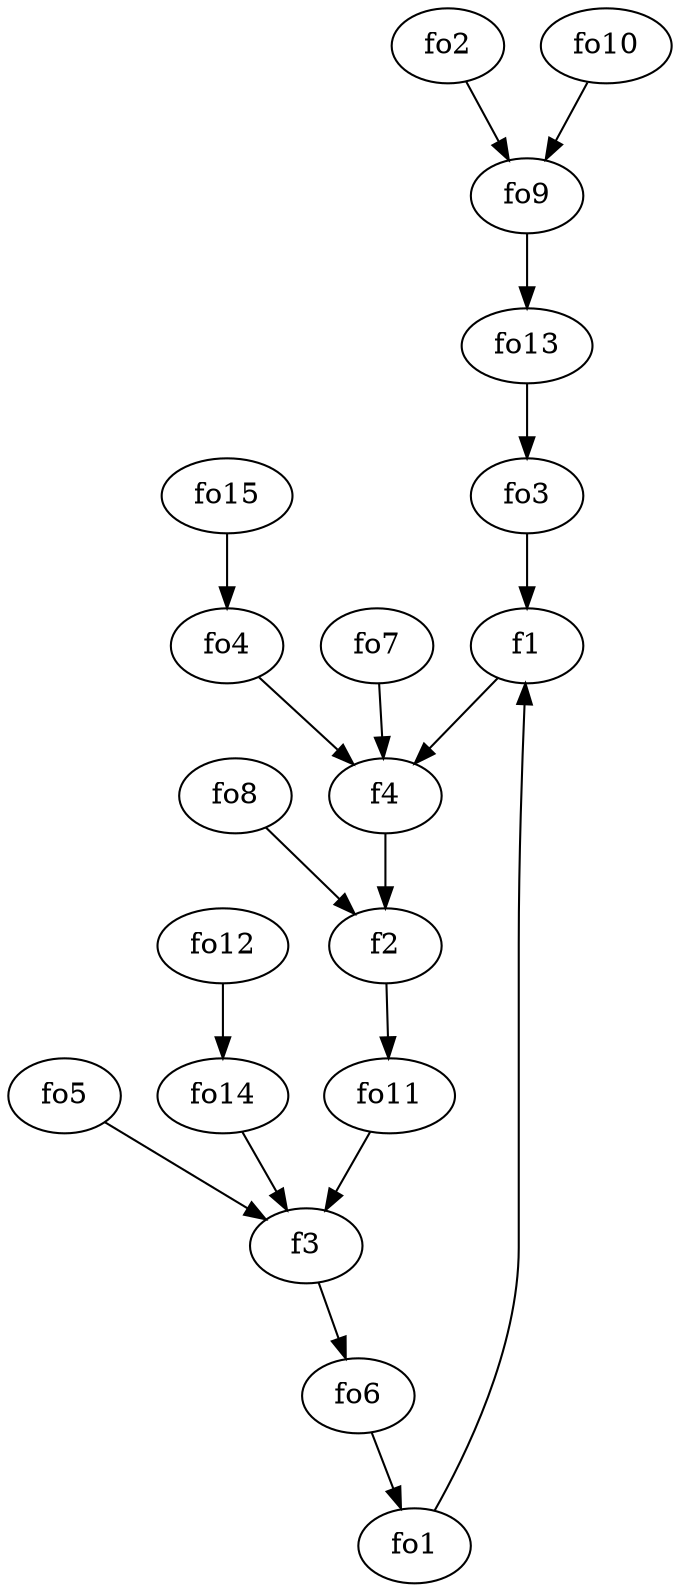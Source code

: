 strict digraph  {
f1;
f2;
f3;
f4;
fo1;
fo2;
fo3;
fo4;
fo5;
fo6;
fo7;
fo8;
fo9;
fo10;
fo11;
fo12;
fo13;
fo14;
fo15;
f1 -> f4  [weight=2];
f2 -> fo11  [weight=2];
f3 -> fo6  [weight=2];
f4 -> f2  [weight=2];
fo1 -> f1  [weight=2];
fo2 -> fo9  [weight=2];
fo3 -> f1  [weight=2];
fo4 -> f4  [weight=2];
fo5 -> f3  [weight=2];
fo6 -> fo1  [weight=2];
fo7 -> f4  [weight=2];
fo8 -> f2  [weight=2];
fo9 -> fo13  [weight=2];
fo10 -> fo9  [weight=2];
fo11 -> f3  [weight=2];
fo12 -> fo14  [weight=2];
fo13 -> fo3  [weight=2];
fo14 -> f3  [weight=2];
fo15 -> fo4  [weight=2];
}
